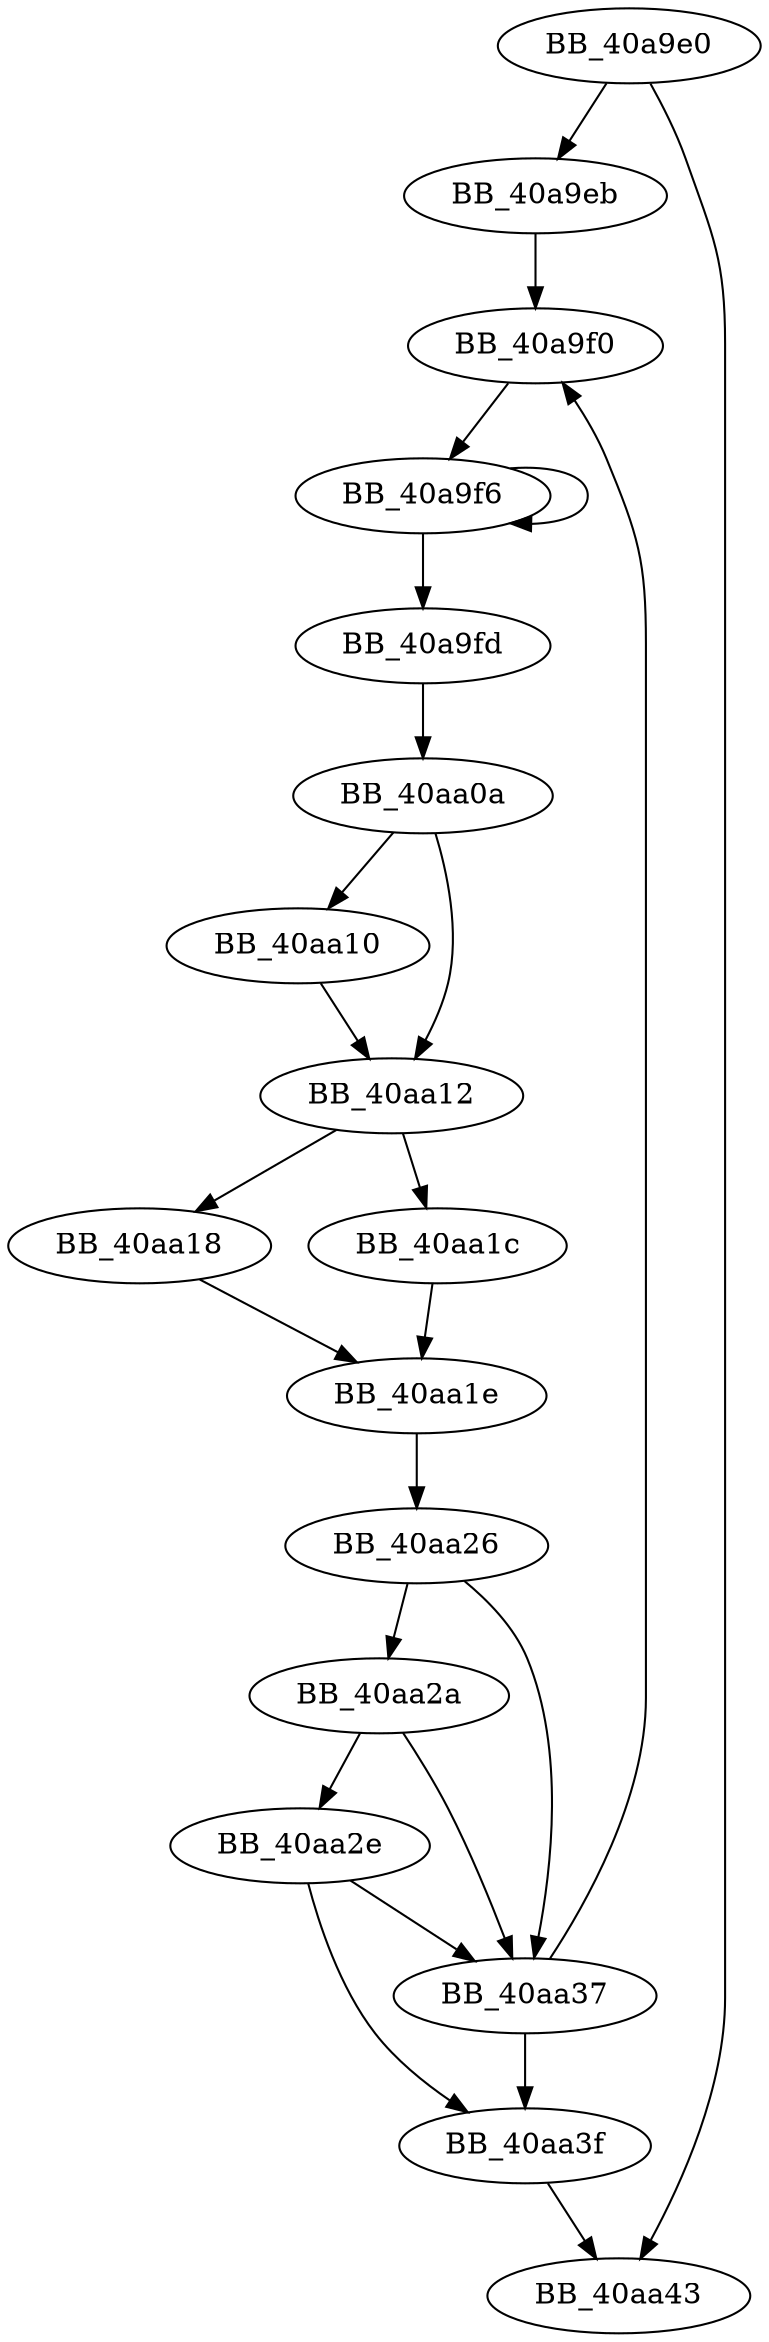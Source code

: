 DiGraph sub_40A9E0{
BB_40a9e0->BB_40a9eb
BB_40a9e0->BB_40aa43
BB_40a9eb->BB_40a9f0
BB_40a9f0->BB_40a9f6
BB_40a9f6->BB_40a9f6
BB_40a9f6->BB_40a9fd
BB_40a9fd->BB_40aa0a
BB_40aa0a->BB_40aa10
BB_40aa0a->BB_40aa12
BB_40aa10->BB_40aa12
BB_40aa12->BB_40aa18
BB_40aa12->BB_40aa1c
BB_40aa18->BB_40aa1e
BB_40aa1c->BB_40aa1e
BB_40aa1e->BB_40aa26
BB_40aa26->BB_40aa2a
BB_40aa26->BB_40aa37
BB_40aa2a->BB_40aa2e
BB_40aa2a->BB_40aa37
BB_40aa2e->BB_40aa37
BB_40aa2e->BB_40aa3f
BB_40aa37->BB_40a9f0
BB_40aa37->BB_40aa3f
BB_40aa3f->BB_40aa43
}
